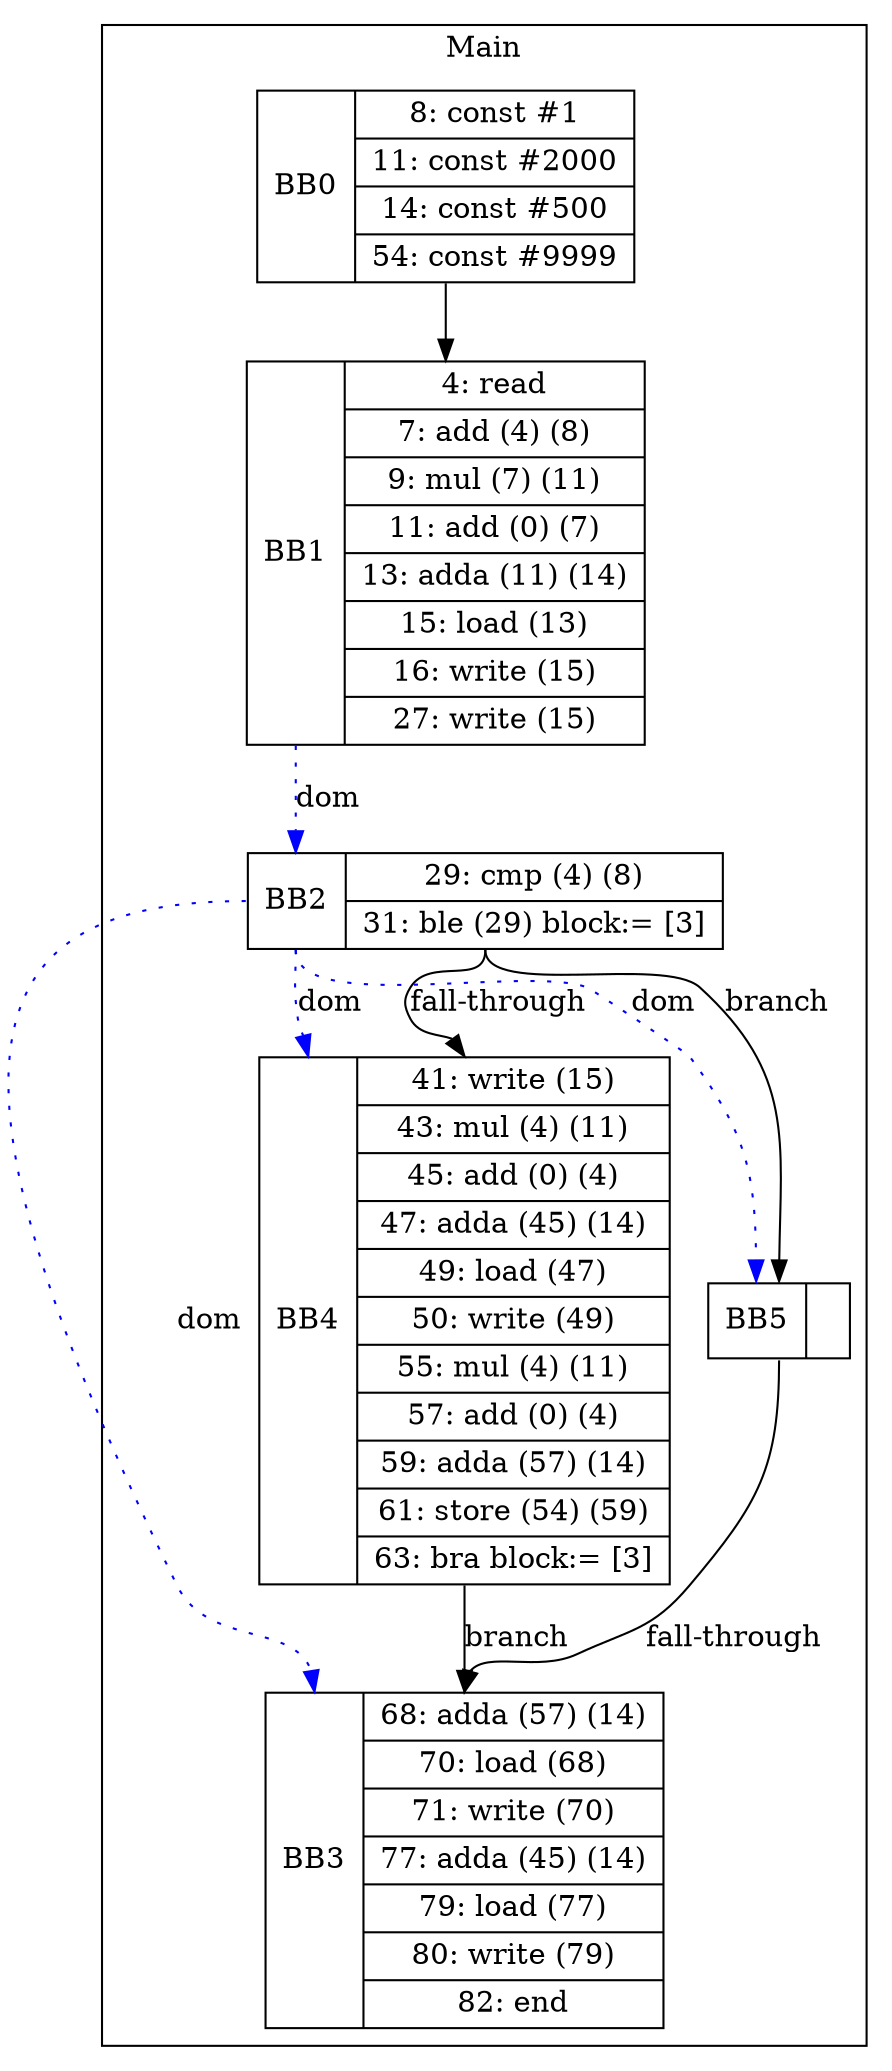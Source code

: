 digraph G {
node [shape=record];
subgraph cluster_main{
label = "Main";
BB0 [shape=record, label="<b>BB0|{8: const #1|11: const #2000|14: const #500|54: const #9999}"];
BB1 [shape=record, label="<b>BB1|{4: read|7: add (4) (8)|9: mul (7) (11)|11: add (0) (7)|13: adda (11) (14)|15: load (13)|16: write (15)|27: write (15)}"];
BB2 [shape=record, label="<b>BB2|{29: cmp (4) (8)|31: ble (29) block:= [3]}"];
BB3 [shape=record, label="<b>BB3|{68: adda (57) (14)|70: load (68)|71: write (70)|77: adda (45) (14)|79: load (77)|80: write (79)|82: end}"];
BB4 [shape=record, label="<b>BB4|{41: write (15)|43: mul (4) (11)|45: add (0) (4)|47: adda (45) (14)|49: load (47)|50: write (49)|55: mul (4) (11)|57: add (0) (4)|59: adda (57) (14)|61: store (54) (59)|63: bra block:= [3]}"];
BB5 [shape=record, label="<b>BB5|}"];
}
BB0:s -> BB1:n ;
BB2:b -> BB3:b [color=blue, style=dotted, label="dom"];
BB2:b -> BB4:b [color=blue, style=dotted, label="dom"];
BB1:b -> BB2:b [color=blue, style=dotted, label="dom"];
BB2:b -> BB5:b [color=blue, style=dotted, label="dom"];
BB2:s -> BB5:n [label="branch"];
BB4:s -> BB3:n [label="branch"];
BB5:s -> BB3:n [label="fall-through"];
BB2:s -> BB4:n [label="fall-through"];
}
